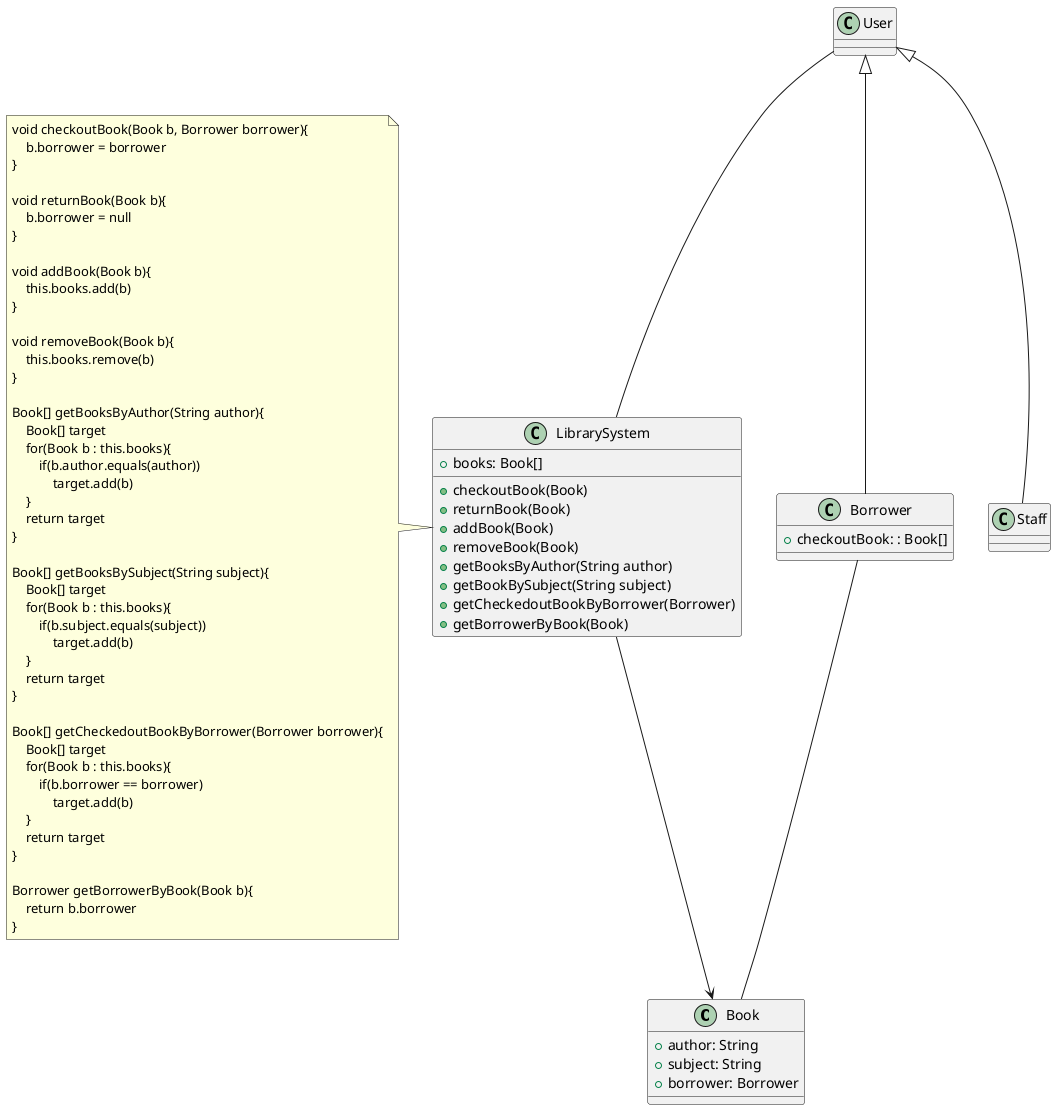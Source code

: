 @startuml init2

class Book{
    + author: String
    + subject: String
    + borrower: Borrower
}

class User{

}

together{
    class Staff{

    }

    class Borrower{
        + checkoutBook: : Book[]
    }
}

User <|-- Staff
User <|-- Borrower

class LibrarySystem{
    + books: Book[]
    + checkoutBook(Book)
    + returnBook(Book)
    + addBook(Book)
    + removeBook(Book)
    + getBooksByAuthor(String author)
    + getBookBySubject(String subject)
    + getCheckedoutBookByBorrower(Borrower)
    + getBorrowerByBook(Book)
}

User -- LibrarySystem

note left of LibrarySystem
void checkoutBook(Book b, Borrower borrower){
    b.borrower = borrower
}

void returnBook(Book b){
    b.borrower = null
}

void addBook(Book b){
    this.books.add(b)
}

void removeBook(Book b){
    this.books.remove(b)
}

Book[] getBooksByAuthor(String author){
    Book[] target
    for(Book b : this.books){
        if(b.author.equals(author))
            target.add(b)
    }
    return target
}

Book[] getBooksBySubject(String subject){
    Book[] target
    for(Book b : this.books){
        if(b.subject.equals(subject))
            target.add(b)
    }
    return target
}

Book[] getCheckedoutBookByBorrower(Borrower borrower){
    Book[] target
    for(Book b : this.books){
        if(b.borrower == borrower)
            target.add(b)
    }
    return target
}

Borrower getBorrowerByBook(Book b){
    return b.borrower
}
end note

LibrarySystem --> Book
Borrower -- Book

@enduml